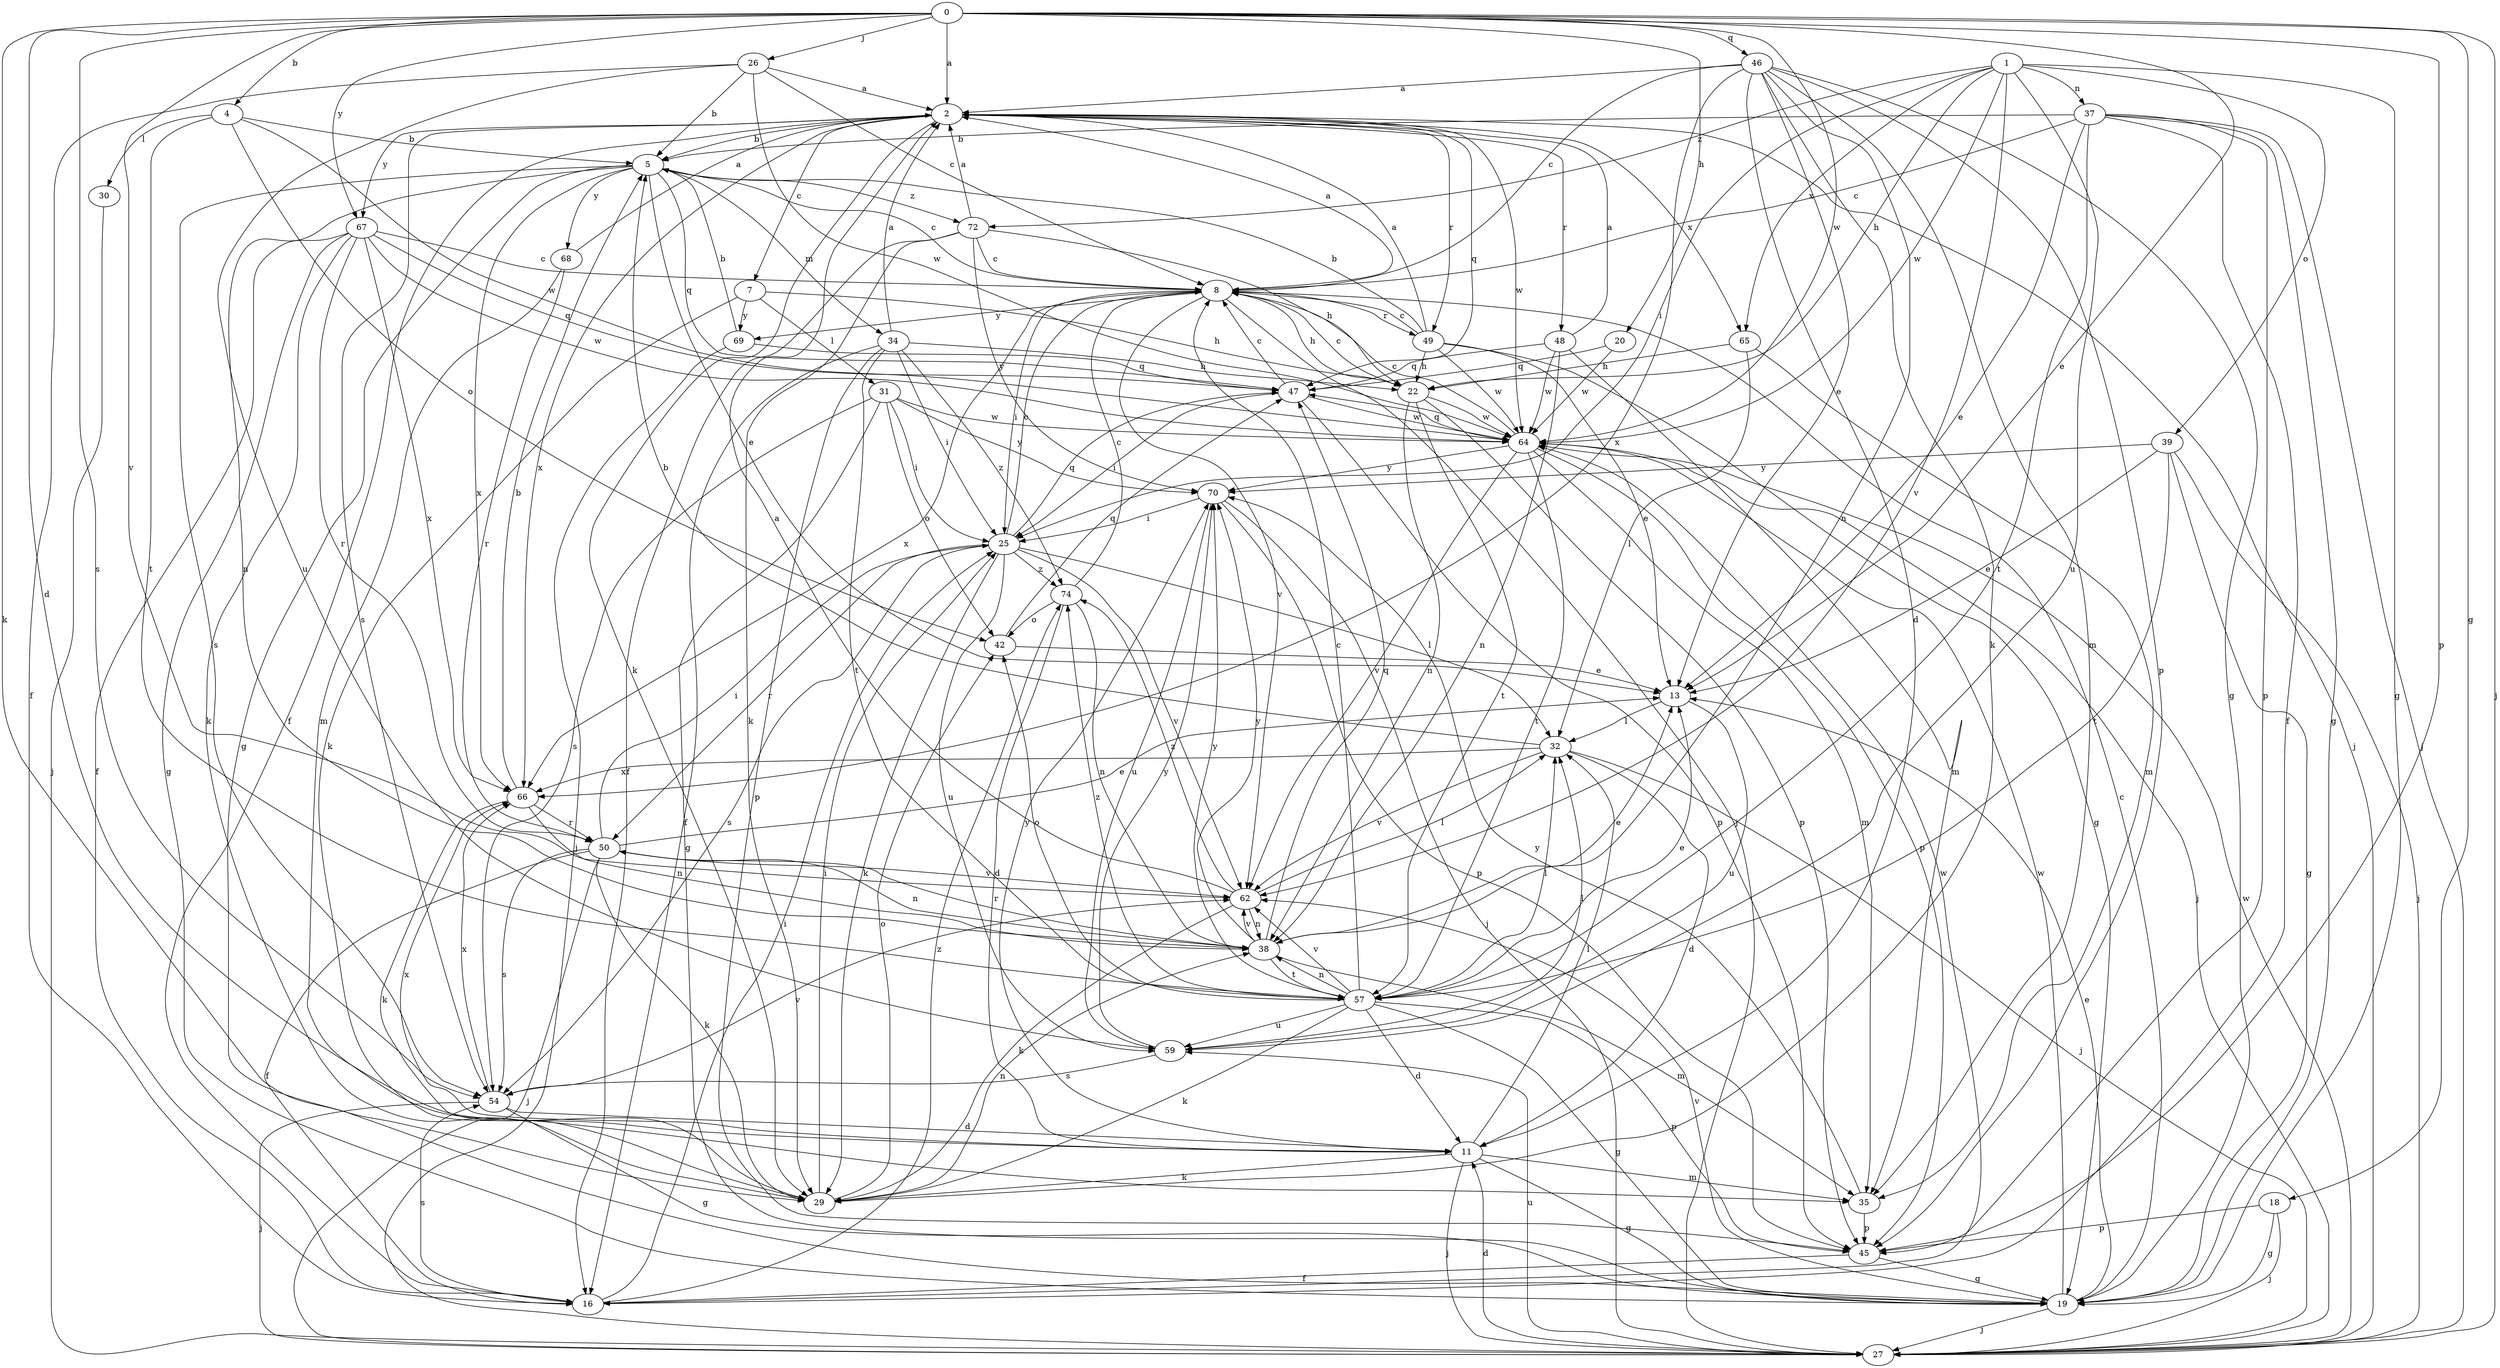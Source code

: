 strict digraph  {
0;
1;
2;
4;
5;
7;
8;
11;
13;
16;
18;
19;
20;
22;
25;
26;
27;
29;
30;
31;
32;
34;
35;
37;
38;
39;
42;
45;
46;
47;
48;
49;
50;
54;
57;
59;
62;
64;
65;
66;
67;
68;
69;
70;
72;
74;
0 -> 2  [label=a];
0 -> 4  [label=b];
0 -> 11  [label=d];
0 -> 13  [label=e];
0 -> 18  [label=g];
0 -> 20  [label=h];
0 -> 26  [label=j];
0 -> 27  [label=j];
0 -> 29  [label=k];
0 -> 45  [label=p];
0 -> 46  [label=q];
0 -> 54  [label=s];
0 -> 62  [label=v];
0 -> 64  [label=w];
0 -> 67  [label=y];
1 -> 19  [label=g];
1 -> 22  [label=h];
1 -> 25  [label=i];
1 -> 37  [label=n];
1 -> 39  [label=o];
1 -> 59  [label=u];
1 -> 62  [label=v];
1 -> 64  [label=w];
1 -> 65  [label=x];
1 -> 72  [label=z];
2 -> 5  [label=b];
2 -> 7  [label=c];
2 -> 16  [label=f];
2 -> 27  [label=j];
2 -> 29  [label=k];
2 -> 47  [label=q];
2 -> 48  [label=r];
2 -> 49  [label=r];
2 -> 54  [label=s];
2 -> 64  [label=w];
2 -> 65  [label=x];
2 -> 66  [label=x];
2 -> 67  [label=y];
4 -> 5  [label=b];
4 -> 30  [label=l];
4 -> 42  [label=o];
4 -> 57  [label=t];
4 -> 64  [label=w];
5 -> 8  [label=c];
5 -> 13  [label=e];
5 -> 19  [label=g];
5 -> 34  [label=m];
5 -> 38  [label=n];
5 -> 47  [label=q];
5 -> 54  [label=s];
5 -> 66  [label=x];
5 -> 68  [label=y];
5 -> 72  [label=z];
7 -> 22  [label=h];
7 -> 29  [label=k];
7 -> 31  [label=l];
7 -> 69  [label=y];
8 -> 2  [label=a];
8 -> 22  [label=h];
8 -> 25  [label=i];
8 -> 27  [label=j];
8 -> 49  [label=r];
8 -> 62  [label=v];
8 -> 66  [label=x];
8 -> 69  [label=y];
11 -> 19  [label=g];
11 -> 27  [label=j];
11 -> 29  [label=k];
11 -> 32  [label=l];
11 -> 35  [label=m];
11 -> 66  [label=x];
11 -> 70  [label=y];
13 -> 32  [label=l];
13 -> 59  [label=u];
16 -> 25  [label=i];
16 -> 54  [label=s];
16 -> 64  [label=w];
16 -> 74  [label=z];
18 -> 19  [label=g];
18 -> 27  [label=j];
18 -> 45  [label=p];
19 -> 8  [label=c];
19 -> 13  [label=e];
19 -> 27  [label=j];
19 -> 62  [label=v];
19 -> 64  [label=w];
20 -> 47  [label=q];
20 -> 64  [label=w];
22 -> 8  [label=c];
22 -> 38  [label=n];
22 -> 45  [label=p];
22 -> 57  [label=t];
22 -> 64  [label=w];
25 -> 8  [label=c];
25 -> 29  [label=k];
25 -> 32  [label=l];
25 -> 47  [label=q];
25 -> 50  [label=r];
25 -> 54  [label=s];
25 -> 59  [label=u];
25 -> 62  [label=v];
25 -> 74  [label=z];
26 -> 2  [label=a];
26 -> 5  [label=b];
26 -> 8  [label=c];
26 -> 16  [label=f];
26 -> 59  [label=u];
26 -> 64  [label=w];
27 -> 11  [label=d];
27 -> 59  [label=u];
27 -> 64  [label=w];
29 -> 25  [label=i];
29 -> 38  [label=n];
29 -> 42  [label=o];
30 -> 27  [label=j];
31 -> 19  [label=g];
31 -> 25  [label=i];
31 -> 42  [label=o];
31 -> 54  [label=s];
31 -> 64  [label=w];
31 -> 70  [label=y];
32 -> 5  [label=b];
32 -> 11  [label=d];
32 -> 27  [label=j];
32 -> 62  [label=v];
32 -> 66  [label=x];
34 -> 2  [label=a];
34 -> 16  [label=f];
34 -> 22  [label=h];
34 -> 25  [label=i];
34 -> 45  [label=p];
34 -> 57  [label=t];
34 -> 74  [label=z];
35 -> 45  [label=p];
35 -> 70  [label=y];
37 -> 5  [label=b];
37 -> 8  [label=c];
37 -> 13  [label=e];
37 -> 16  [label=f];
37 -> 19  [label=g];
37 -> 27  [label=j];
37 -> 45  [label=p];
37 -> 57  [label=t];
38 -> 13  [label=e];
38 -> 35  [label=m];
38 -> 47  [label=q];
38 -> 50  [label=r];
38 -> 57  [label=t];
38 -> 62  [label=v];
38 -> 70  [label=y];
39 -> 13  [label=e];
39 -> 19  [label=g];
39 -> 27  [label=j];
39 -> 57  [label=t];
39 -> 70  [label=y];
42 -> 13  [label=e];
42 -> 47  [label=q];
45 -> 16  [label=f];
45 -> 19  [label=g];
46 -> 2  [label=a];
46 -> 8  [label=c];
46 -> 11  [label=d];
46 -> 13  [label=e];
46 -> 19  [label=g];
46 -> 29  [label=k];
46 -> 35  [label=m];
46 -> 38  [label=n];
46 -> 45  [label=p];
46 -> 66  [label=x];
47 -> 8  [label=c];
47 -> 25  [label=i];
47 -> 45  [label=p];
47 -> 64  [label=w];
48 -> 2  [label=a];
48 -> 35  [label=m];
48 -> 38  [label=n];
48 -> 47  [label=q];
48 -> 64  [label=w];
49 -> 2  [label=a];
49 -> 5  [label=b];
49 -> 8  [label=c];
49 -> 13  [label=e];
49 -> 19  [label=g];
49 -> 22  [label=h];
49 -> 64  [label=w];
50 -> 13  [label=e];
50 -> 16  [label=f];
50 -> 25  [label=i];
50 -> 27  [label=j];
50 -> 29  [label=k];
50 -> 38  [label=n];
50 -> 54  [label=s];
50 -> 62  [label=v];
54 -> 11  [label=d];
54 -> 19  [label=g];
54 -> 27  [label=j];
54 -> 62  [label=v];
54 -> 66  [label=x];
57 -> 8  [label=c];
57 -> 11  [label=d];
57 -> 13  [label=e];
57 -> 19  [label=g];
57 -> 29  [label=k];
57 -> 32  [label=l];
57 -> 38  [label=n];
57 -> 42  [label=o];
57 -> 45  [label=p];
57 -> 59  [label=u];
57 -> 62  [label=v];
57 -> 70  [label=y];
57 -> 74  [label=z];
59 -> 32  [label=l];
59 -> 54  [label=s];
59 -> 70  [label=y];
62 -> 2  [label=a];
62 -> 29  [label=k];
62 -> 32  [label=l];
62 -> 38  [label=n];
62 -> 74  [label=z];
64 -> 8  [label=c];
64 -> 27  [label=j];
64 -> 35  [label=m];
64 -> 45  [label=p];
64 -> 47  [label=q];
64 -> 57  [label=t];
64 -> 62  [label=v];
64 -> 70  [label=y];
65 -> 22  [label=h];
65 -> 32  [label=l];
65 -> 35  [label=m];
66 -> 5  [label=b];
66 -> 29  [label=k];
66 -> 38  [label=n];
66 -> 50  [label=r];
67 -> 8  [label=c];
67 -> 16  [label=f];
67 -> 19  [label=g];
67 -> 29  [label=k];
67 -> 47  [label=q];
67 -> 50  [label=r];
67 -> 64  [label=w];
67 -> 66  [label=x];
68 -> 2  [label=a];
68 -> 35  [label=m];
68 -> 50  [label=r];
69 -> 5  [label=b];
69 -> 27  [label=j];
69 -> 47  [label=q];
70 -> 25  [label=i];
70 -> 27  [label=j];
70 -> 45  [label=p];
70 -> 59  [label=u];
72 -> 2  [label=a];
72 -> 8  [label=c];
72 -> 16  [label=f];
72 -> 22  [label=h];
72 -> 29  [label=k];
72 -> 70  [label=y];
74 -> 8  [label=c];
74 -> 11  [label=d];
74 -> 38  [label=n];
74 -> 42  [label=o];
}
